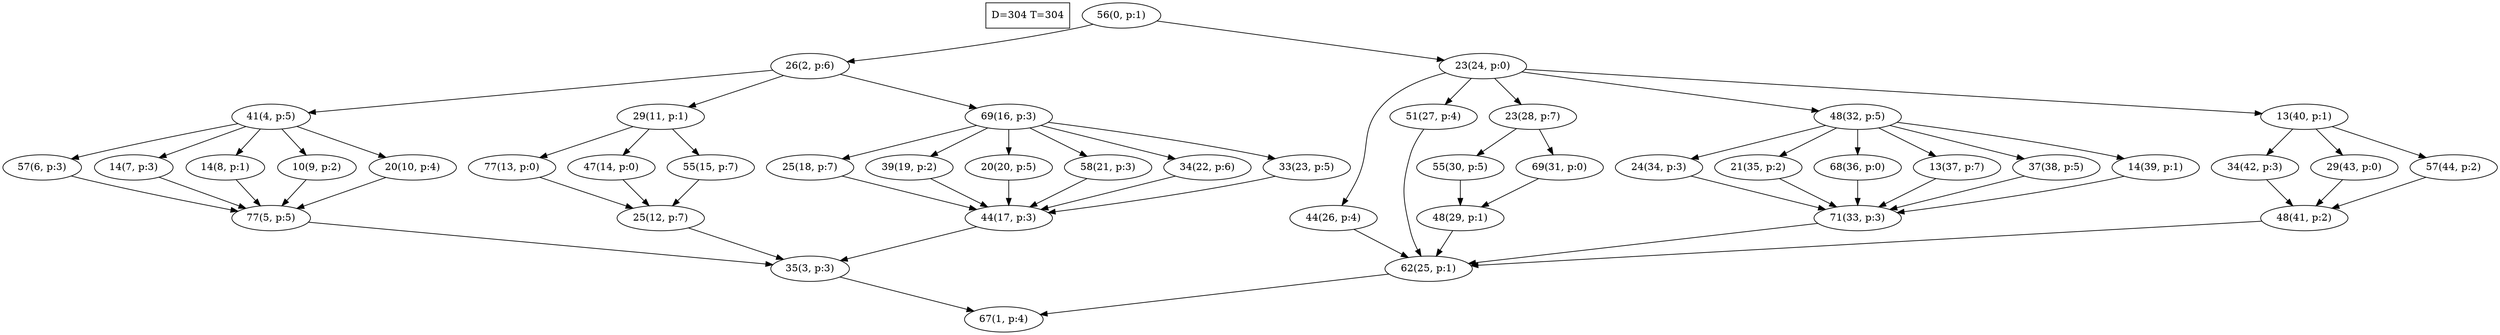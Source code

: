 digraph Task {
i [shape=box, label="D=304 T=304"]; 
0 [label="56(0, p:1)"];
1 [label="67(1, p:4)"];
2 [label="26(2, p:6)"];
3 [label="35(3, p:3)"];
4 [label="41(4, p:5)"];
5 [label="77(5, p:5)"];
6 [label="57(6, p:3)"];
7 [label="14(7, p:3)"];
8 [label="14(8, p:1)"];
9 [label="10(9, p:2)"];
10 [label="20(10, p:4)"];
11 [label="29(11, p:1)"];
12 [label="25(12, p:7)"];
13 [label="77(13, p:0)"];
14 [label="47(14, p:0)"];
15 [label="55(15, p:7)"];
16 [label="69(16, p:3)"];
17 [label="44(17, p:3)"];
18 [label="25(18, p:7)"];
19 [label="39(19, p:2)"];
20 [label="20(20, p:5)"];
21 [label="58(21, p:3)"];
22 [label="34(22, p:6)"];
23 [label="33(23, p:5)"];
24 [label="23(24, p:0)"];
25 [label="62(25, p:1)"];
26 [label="44(26, p:4)"];
27 [label="51(27, p:4)"];
28 [label="23(28, p:7)"];
29 [label="48(29, p:1)"];
30 [label="55(30, p:5)"];
31 [label="69(31, p:0)"];
32 [label="48(32, p:5)"];
33 [label="71(33, p:3)"];
34 [label="24(34, p:3)"];
35 [label="21(35, p:2)"];
36 [label="68(36, p:0)"];
37 [label="13(37, p:7)"];
38 [label="37(38, p:5)"];
39 [label="14(39, p:1)"];
40 [label="13(40, p:1)"];
41 [label="48(41, p:2)"];
42 [label="34(42, p:3)"];
43 [label="29(43, p:0)"];
44 [label="57(44, p:2)"];
0 -> 2;
0 -> 24;
2 -> 4;
2 -> 11;
2 -> 16;
3 -> 1;
4 -> 6;
4 -> 7;
4 -> 8;
4 -> 9;
4 -> 10;
5 -> 3;
6 -> 5;
7 -> 5;
8 -> 5;
9 -> 5;
10 -> 5;
11 -> 13;
11 -> 14;
11 -> 15;
12 -> 3;
13 -> 12;
14 -> 12;
15 -> 12;
16 -> 18;
16 -> 19;
16 -> 20;
16 -> 21;
16 -> 22;
16 -> 23;
17 -> 3;
18 -> 17;
19 -> 17;
20 -> 17;
21 -> 17;
22 -> 17;
23 -> 17;
24 -> 26;
24 -> 27;
24 -> 28;
24 -> 32;
24 -> 40;
25 -> 1;
26 -> 25;
27 -> 25;
28 -> 30;
28 -> 31;
29 -> 25;
30 -> 29;
31 -> 29;
32 -> 34;
32 -> 35;
32 -> 36;
32 -> 37;
32 -> 38;
32 -> 39;
33 -> 25;
34 -> 33;
35 -> 33;
36 -> 33;
37 -> 33;
38 -> 33;
39 -> 33;
40 -> 42;
40 -> 43;
40 -> 44;
41 -> 25;
42 -> 41;
43 -> 41;
44 -> 41;
}